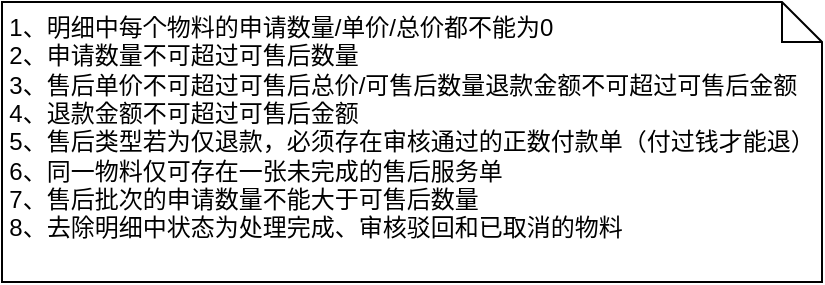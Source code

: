 <mxfile version="22.1.3" type="github">
  <diagram name="第 1 页" id="5fXoOFTsolpHIbZ1TO_L">
    <mxGraphModel dx="605" dy="727" grid="1" gridSize="10" guides="1" tooltips="1" connect="1" arrows="1" fold="1" page="1" pageScale="1" pageWidth="827" pageHeight="1169" math="0" shadow="0">
      <root>
        <mxCell id="0" />
        <mxCell id="1" parent="0" />
        <mxCell id="Rc72pF7vDM-TfxJGRlKb-2" value="&lt;div style=&quot;text-align: left;&quot;&gt;&lt;span style=&quot;background-color: initial;&quot;&gt;1、明细中每个物料的申请数量/单价/总价都不能为0&lt;/span&gt;&lt;/div&gt;&lt;div style=&quot;text-align: left;&quot;&gt;&lt;span style=&quot;background-color: initial;&quot;&gt;2、申请数量不可超过可售后数量&lt;/span&gt;&lt;/div&gt;&lt;div style=&quot;text-align: left;&quot;&gt;&lt;span style=&quot;background-color: initial;&quot;&gt;3、售后单价不可超过可售后总价/可售后数量退款金额不可超过可售后金额&lt;/span&gt;&lt;/div&gt;&lt;div style=&quot;text-align: left;&quot;&gt;&lt;span style=&quot;background-color: initial;&quot;&gt;4、退款金额不可超过可售后金额&lt;/span&gt;&lt;/div&gt;&lt;div style=&quot;text-align: left;&quot;&gt;&lt;span style=&quot;background-color: initial;&quot;&gt;5、售后类型若为仅退款，必须存在审核通过的正数付款单（付过钱才能退）&lt;/span&gt;&lt;/div&gt;&lt;div style=&quot;text-align: left;&quot;&gt;&lt;span style=&quot;background-color: initial;&quot;&gt;6、同一物料仅可存在一张未完成的售后服务单&lt;/span&gt;&lt;/div&gt;&lt;div style=&quot;text-align: left;&quot;&gt;&lt;span style=&quot;background-color: initial;&quot;&gt;7、&lt;/span&gt;售后批次的申请数量不能大于可售后数量&lt;/div&gt;&lt;div style=&quot;text-align: left;&quot;&gt;8、去除明细中状态为处理完成、审核驳回和已取消的物料&lt;/div&gt;&lt;div style=&quot;text-align: left;&quot;&gt;&lt;span style=&quot;background-color: initial;&quot;&gt;&lt;br&gt;&lt;/span&gt;&lt;/div&gt;" style="shape=note;size=20;whiteSpace=wrap;html=1;" vertex="1" parent="1">
          <mxGeometry x="40" y="290" width="410" height="140" as="geometry" />
        </mxCell>
      </root>
    </mxGraphModel>
  </diagram>
</mxfile>
